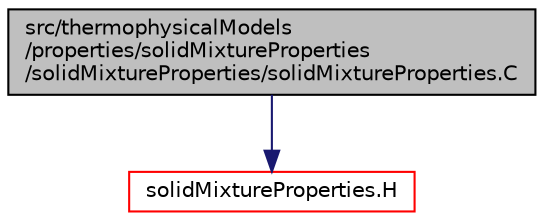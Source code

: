 digraph "src/thermophysicalModels/properties/solidMixtureProperties/solidMixtureProperties/solidMixtureProperties.C"
{
  bgcolor="transparent";
  edge [fontname="Helvetica",fontsize="10",labelfontname="Helvetica",labelfontsize="10"];
  node [fontname="Helvetica",fontsize="10",shape=record];
  Node1 [label="src/thermophysicalModels\l/properties/solidMixtureProperties\l/solidMixtureProperties/solidMixtureProperties.C",height=0.2,width=0.4,color="black", fillcolor="grey75", style="filled", fontcolor="black"];
  Node1 -> Node2 [color="midnightblue",fontsize="10",style="solid",fontname="Helvetica"];
  Node2 [label="solidMixtureProperties.H",height=0.2,width=0.4,color="red",URL="$a10311.html"];
}
